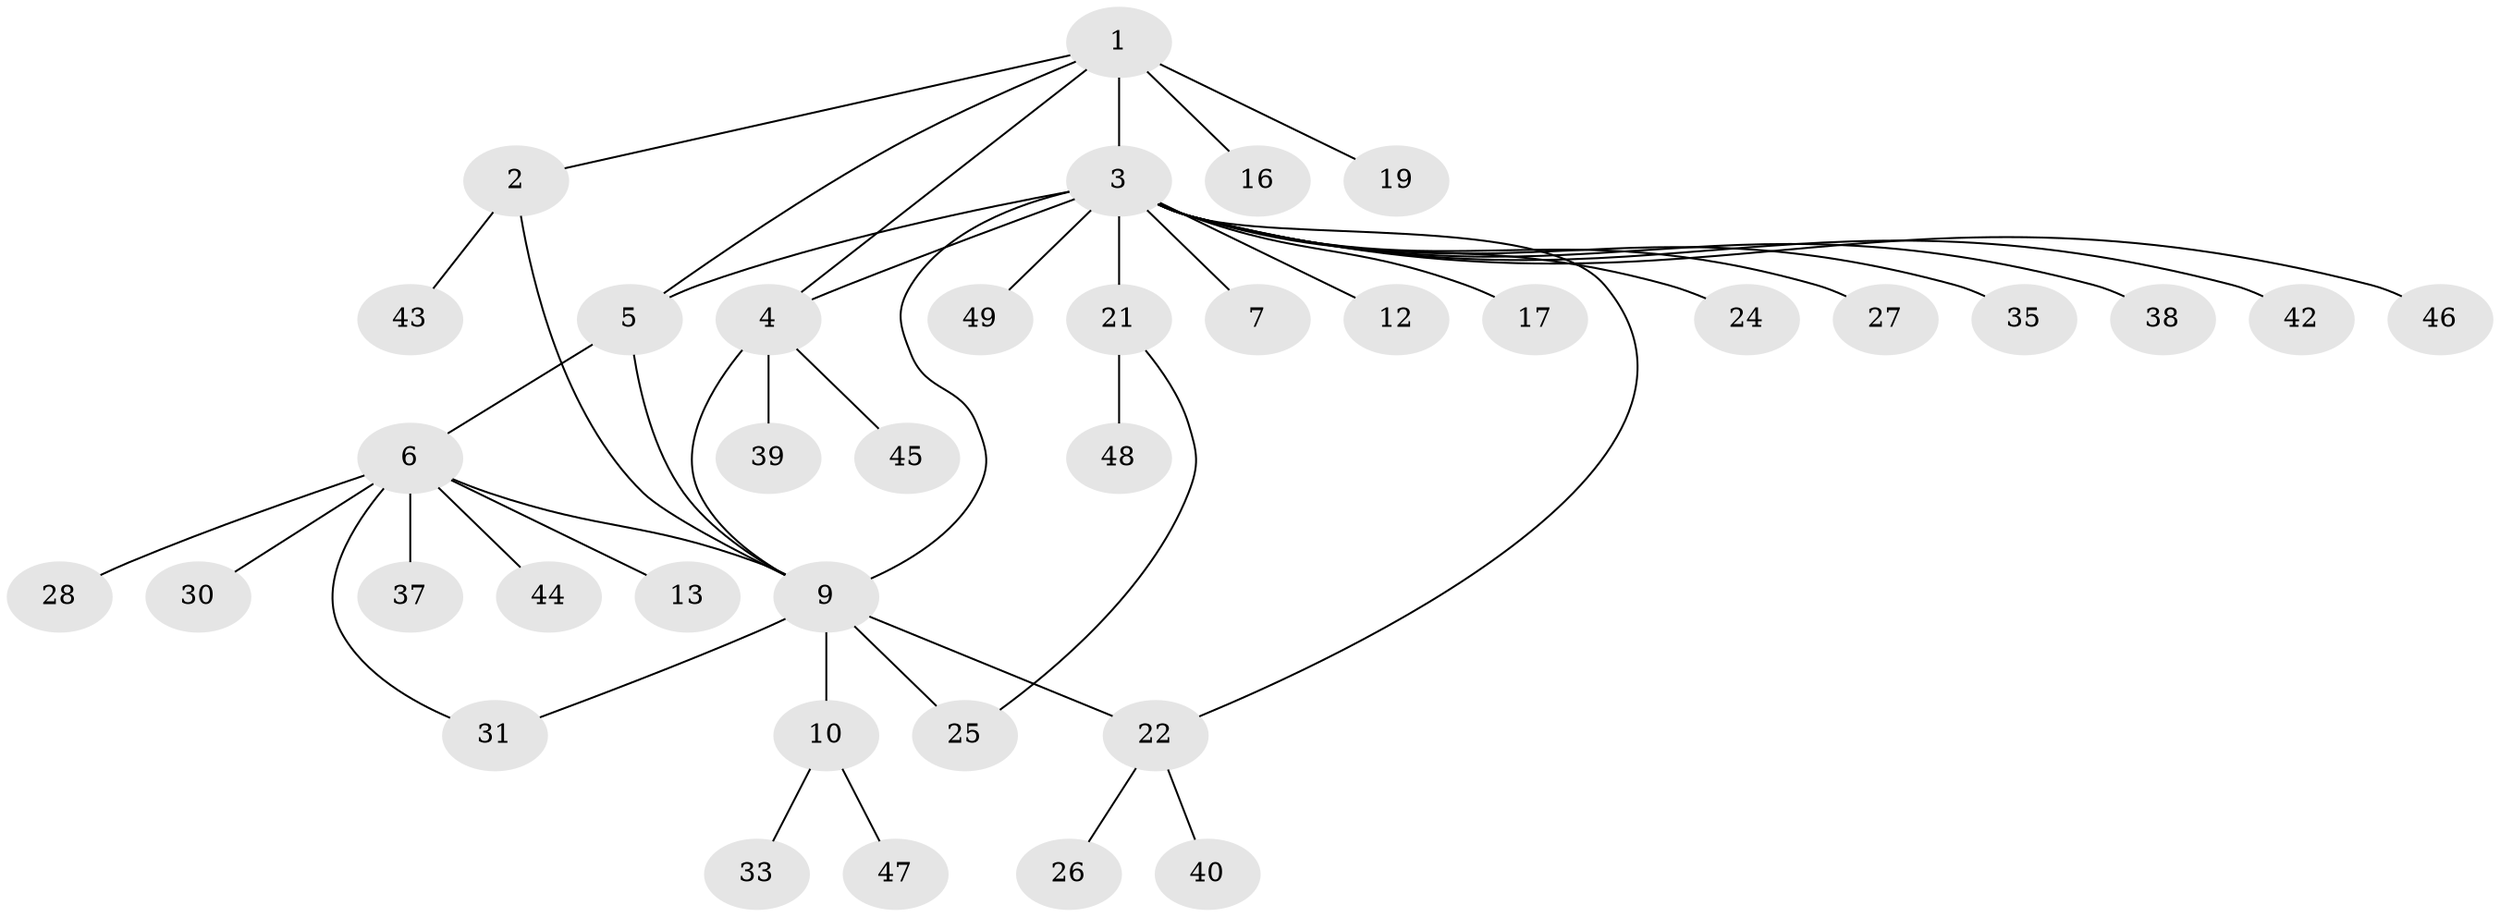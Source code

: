 // Generated by graph-tools (version 1.1) at 2025/52/02/27/25 19:52:21]
// undirected, 37 vertices, 45 edges
graph export_dot {
graph [start="1"]
  node [color=gray90,style=filled];
  1 [super="+15"];
  2 [super="+14"];
  3 [super="+8"];
  4 [super="+23"];
  5 [super="+20"];
  6 [super="+11"];
  7;
  9 [super="+36"];
  10 [super="+32"];
  12;
  13 [super="+18"];
  16;
  17;
  19;
  21 [super="+50"];
  22 [super="+29"];
  24 [super="+41"];
  25 [super="+34"];
  26;
  27;
  28;
  30;
  31;
  33;
  35;
  37;
  38;
  39;
  40;
  42;
  43;
  44;
  45;
  46;
  47;
  48;
  49;
  1 -- 2;
  1 -- 3 [weight=2];
  1 -- 5;
  1 -- 16;
  1 -- 19;
  1 -- 4;
  2 -- 9;
  2 -- 43;
  3 -- 4 [weight=2];
  3 -- 5 [weight=3];
  3 -- 17;
  3 -- 22;
  3 -- 42;
  3 -- 35;
  3 -- 38;
  3 -- 7;
  3 -- 9;
  3 -- 12;
  3 -- 46;
  3 -- 49;
  3 -- 21;
  3 -- 24;
  3 -- 27;
  4 -- 9;
  4 -- 39;
  4 -- 45;
  5 -- 6;
  5 -- 9;
  6 -- 28;
  6 -- 31;
  6 -- 44;
  6 -- 37;
  6 -- 9;
  6 -- 13;
  6 -- 30;
  9 -- 10;
  9 -- 22;
  9 -- 31;
  9 -- 25;
  10 -- 33;
  10 -- 47;
  21 -- 25;
  21 -- 48;
  22 -- 26;
  22 -- 40;
}

